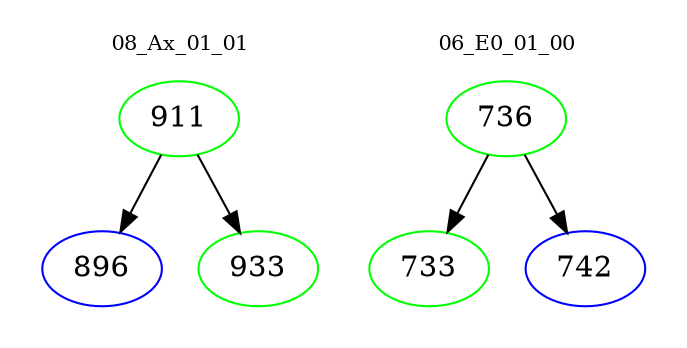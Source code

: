 digraph{
subgraph cluster_0 {
color = white
label = "08_Ax_01_01";
fontsize=10;
T0_911 [label="911", color="green"]
T0_911 -> T0_896 [color="black"]
T0_896 [label="896", color="blue"]
T0_911 -> T0_933 [color="black"]
T0_933 [label="933", color="green"]
}
subgraph cluster_1 {
color = white
label = "06_E0_01_00";
fontsize=10;
T1_736 [label="736", color="green"]
T1_736 -> T1_733 [color="black"]
T1_733 [label="733", color="green"]
T1_736 -> T1_742 [color="black"]
T1_742 [label="742", color="blue"]
}
}
